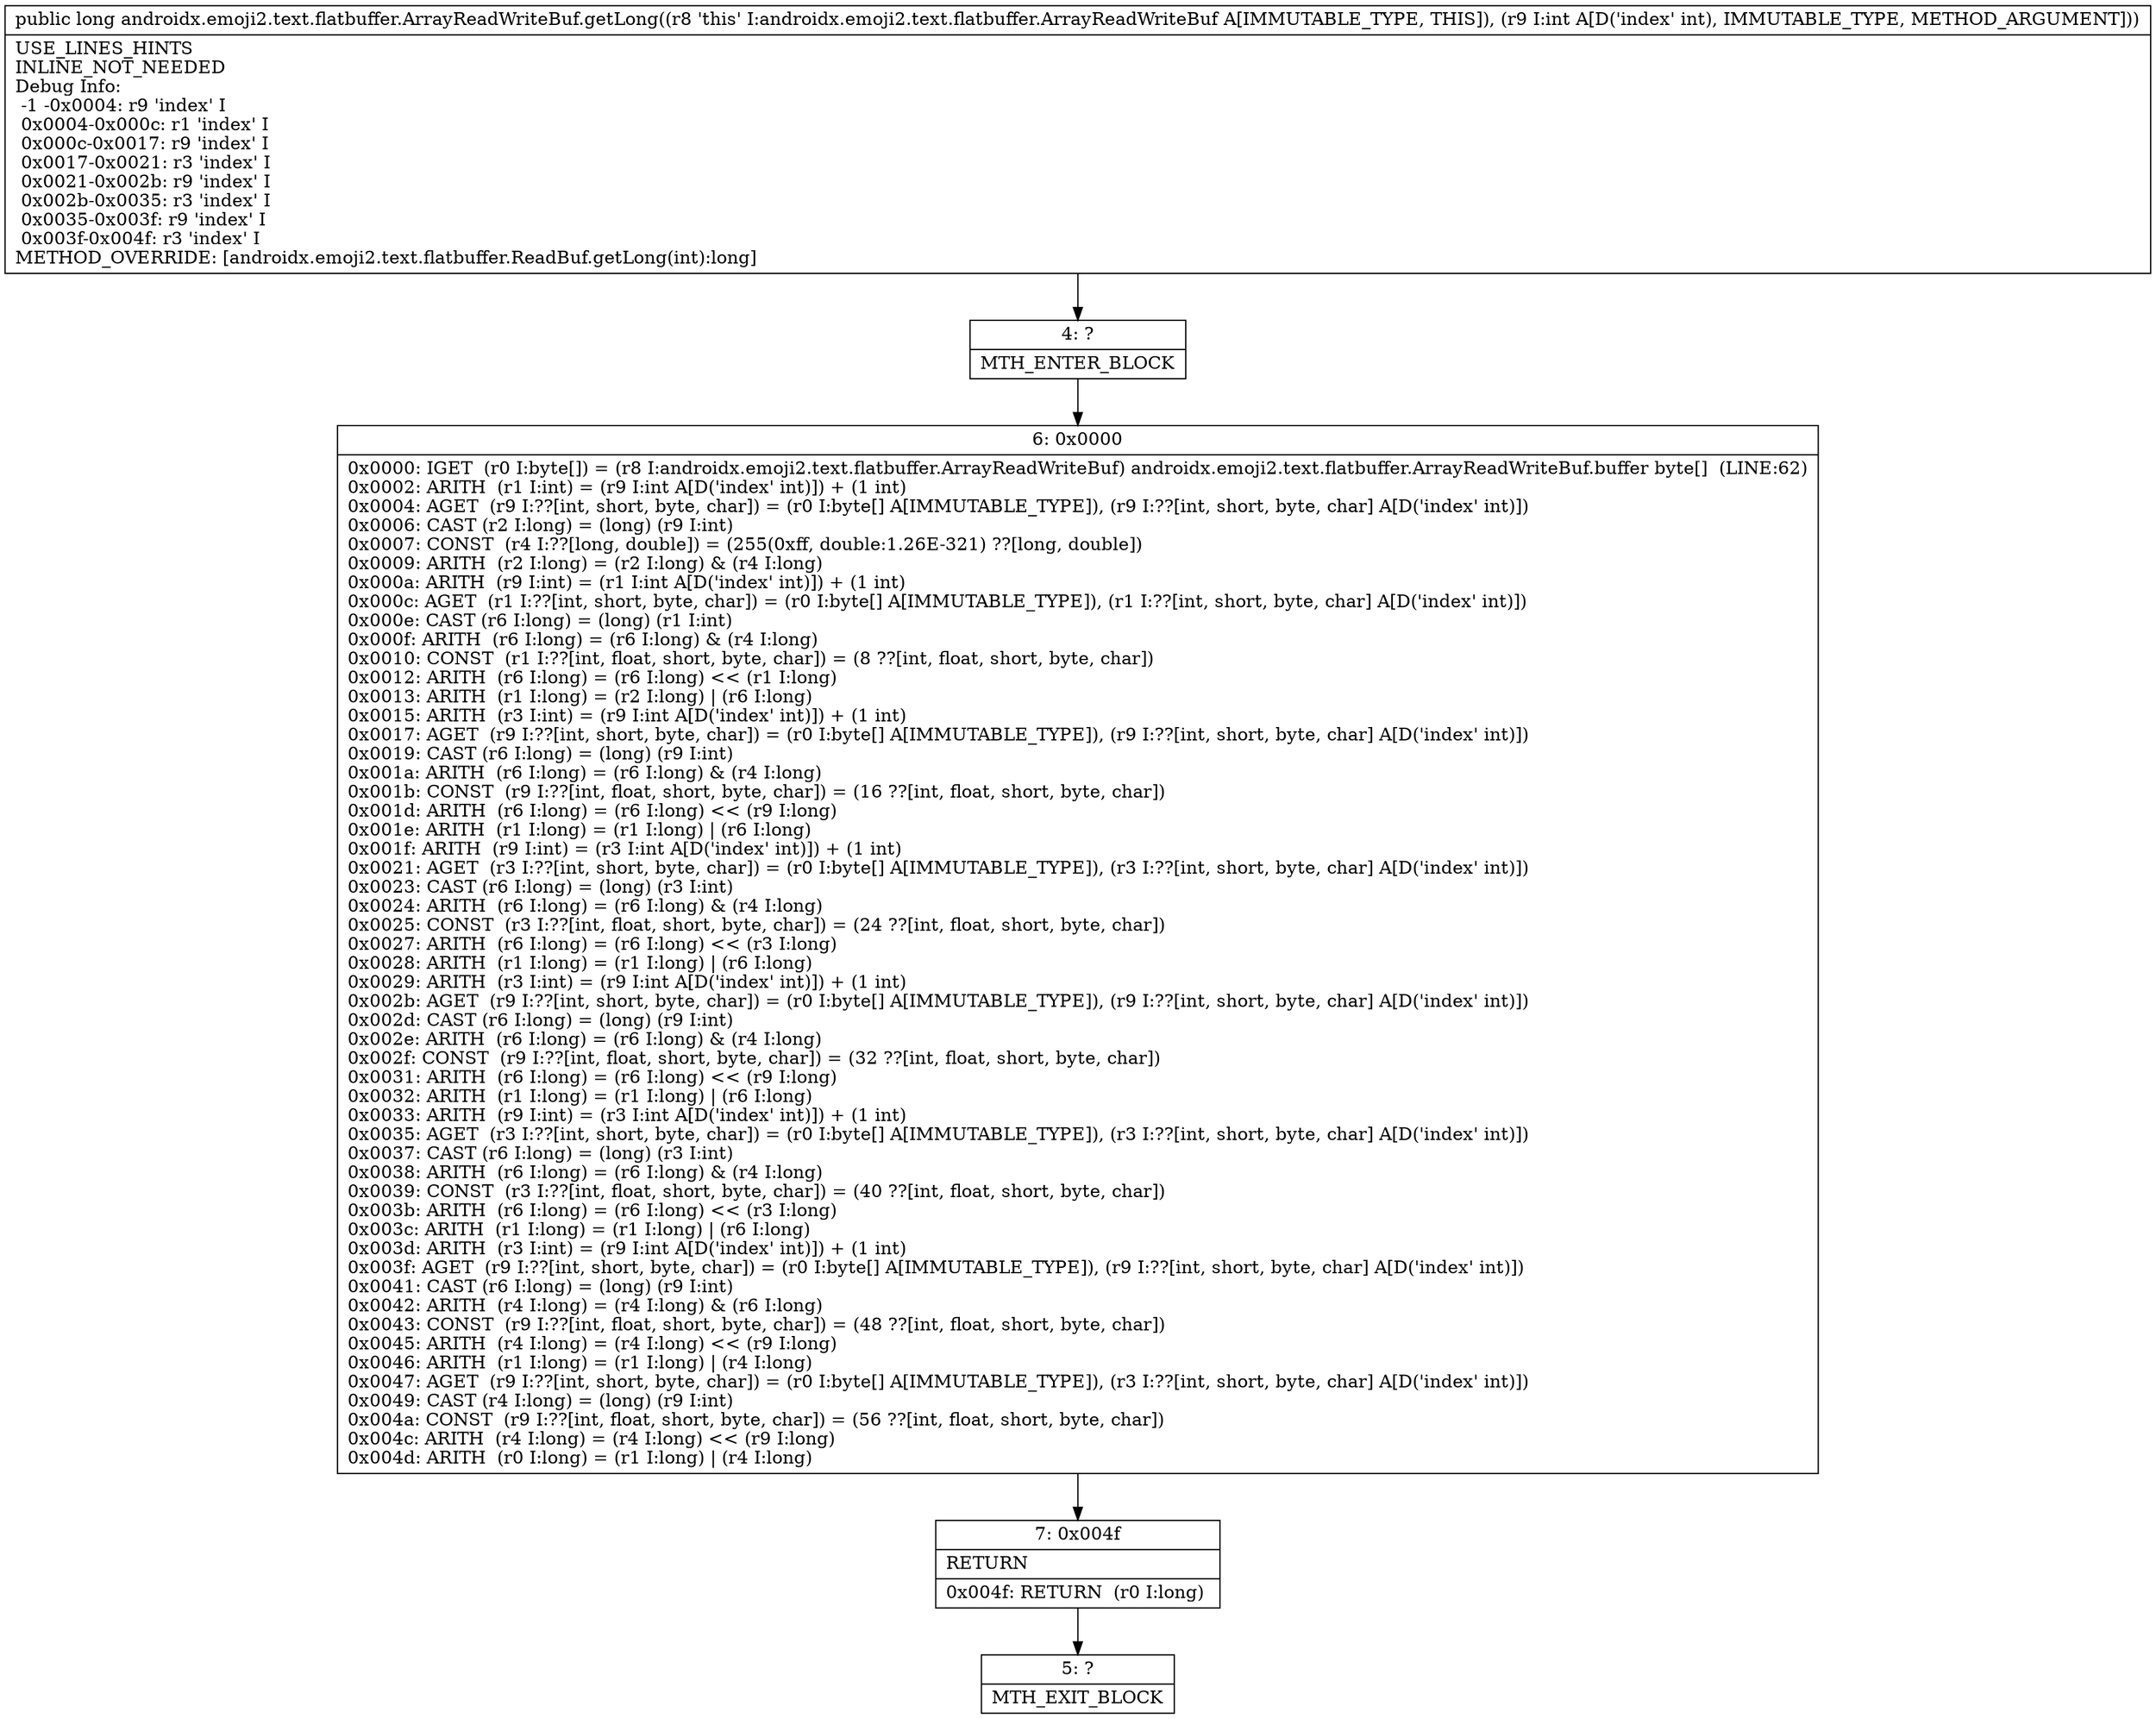 digraph "CFG forandroidx.emoji2.text.flatbuffer.ArrayReadWriteBuf.getLong(I)J" {
Node_4 [shape=record,label="{4\:\ ?|MTH_ENTER_BLOCK\l}"];
Node_6 [shape=record,label="{6\:\ 0x0000|0x0000: IGET  (r0 I:byte[]) = (r8 I:androidx.emoji2.text.flatbuffer.ArrayReadWriteBuf) androidx.emoji2.text.flatbuffer.ArrayReadWriteBuf.buffer byte[]  (LINE:62)\l0x0002: ARITH  (r1 I:int) = (r9 I:int A[D('index' int)]) + (1 int) \l0x0004: AGET  (r9 I:??[int, short, byte, char]) = (r0 I:byte[] A[IMMUTABLE_TYPE]), (r9 I:??[int, short, byte, char] A[D('index' int)]) \l0x0006: CAST (r2 I:long) = (long) (r9 I:int) \l0x0007: CONST  (r4 I:??[long, double]) = (255(0xff, double:1.26E\-321) ??[long, double]) \l0x0009: ARITH  (r2 I:long) = (r2 I:long) & (r4 I:long) \l0x000a: ARITH  (r9 I:int) = (r1 I:int A[D('index' int)]) + (1 int) \l0x000c: AGET  (r1 I:??[int, short, byte, char]) = (r0 I:byte[] A[IMMUTABLE_TYPE]), (r1 I:??[int, short, byte, char] A[D('index' int)]) \l0x000e: CAST (r6 I:long) = (long) (r1 I:int) \l0x000f: ARITH  (r6 I:long) = (r6 I:long) & (r4 I:long) \l0x0010: CONST  (r1 I:??[int, float, short, byte, char]) = (8 ??[int, float, short, byte, char]) \l0x0012: ARITH  (r6 I:long) = (r6 I:long) \<\< (r1 I:long) \l0x0013: ARITH  (r1 I:long) = (r2 I:long) \| (r6 I:long) \l0x0015: ARITH  (r3 I:int) = (r9 I:int A[D('index' int)]) + (1 int) \l0x0017: AGET  (r9 I:??[int, short, byte, char]) = (r0 I:byte[] A[IMMUTABLE_TYPE]), (r9 I:??[int, short, byte, char] A[D('index' int)]) \l0x0019: CAST (r6 I:long) = (long) (r9 I:int) \l0x001a: ARITH  (r6 I:long) = (r6 I:long) & (r4 I:long) \l0x001b: CONST  (r9 I:??[int, float, short, byte, char]) = (16 ??[int, float, short, byte, char]) \l0x001d: ARITH  (r6 I:long) = (r6 I:long) \<\< (r9 I:long) \l0x001e: ARITH  (r1 I:long) = (r1 I:long) \| (r6 I:long) \l0x001f: ARITH  (r9 I:int) = (r3 I:int A[D('index' int)]) + (1 int) \l0x0021: AGET  (r3 I:??[int, short, byte, char]) = (r0 I:byte[] A[IMMUTABLE_TYPE]), (r3 I:??[int, short, byte, char] A[D('index' int)]) \l0x0023: CAST (r6 I:long) = (long) (r3 I:int) \l0x0024: ARITH  (r6 I:long) = (r6 I:long) & (r4 I:long) \l0x0025: CONST  (r3 I:??[int, float, short, byte, char]) = (24 ??[int, float, short, byte, char]) \l0x0027: ARITH  (r6 I:long) = (r6 I:long) \<\< (r3 I:long) \l0x0028: ARITH  (r1 I:long) = (r1 I:long) \| (r6 I:long) \l0x0029: ARITH  (r3 I:int) = (r9 I:int A[D('index' int)]) + (1 int) \l0x002b: AGET  (r9 I:??[int, short, byte, char]) = (r0 I:byte[] A[IMMUTABLE_TYPE]), (r9 I:??[int, short, byte, char] A[D('index' int)]) \l0x002d: CAST (r6 I:long) = (long) (r9 I:int) \l0x002e: ARITH  (r6 I:long) = (r6 I:long) & (r4 I:long) \l0x002f: CONST  (r9 I:??[int, float, short, byte, char]) = (32 ??[int, float, short, byte, char]) \l0x0031: ARITH  (r6 I:long) = (r6 I:long) \<\< (r9 I:long) \l0x0032: ARITH  (r1 I:long) = (r1 I:long) \| (r6 I:long) \l0x0033: ARITH  (r9 I:int) = (r3 I:int A[D('index' int)]) + (1 int) \l0x0035: AGET  (r3 I:??[int, short, byte, char]) = (r0 I:byte[] A[IMMUTABLE_TYPE]), (r3 I:??[int, short, byte, char] A[D('index' int)]) \l0x0037: CAST (r6 I:long) = (long) (r3 I:int) \l0x0038: ARITH  (r6 I:long) = (r6 I:long) & (r4 I:long) \l0x0039: CONST  (r3 I:??[int, float, short, byte, char]) = (40 ??[int, float, short, byte, char]) \l0x003b: ARITH  (r6 I:long) = (r6 I:long) \<\< (r3 I:long) \l0x003c: ARITH  (r1 I:long) = (r1 I:long) \| (r6 I:long) \l0x003d: ARITH  (r3 I:int) = (r9 I:int A[D('index' int)]) + (1 int) \l0x003f: AGET  (r9 I:??[int, short, byte, char]) = (r0 I:byte[] A[IMMUTABLE_TYPE]), (r9 I:??[int, short, byte, char] A[D('index' int)]) \l0x0041: CAST (r6 I:long) = (long) (r9 I:int) \l0x0042: ARITH  (r4 I:long) = (r4 I:long) & (r6 I:long) \l0x0043: CONST  (r9 I:??[int, float, short, byte, char]) = (48 ??[int, float, short, byte, char]) \l0x0045: ARITH  (r4 I:long) = (r4 I:long) \<\< (r9 I:long) \l0x0046: ARITH  (r1 I:long) = (r1 I:long) \| (r4 I:long) \l0x0047: AGET  (r9 I:??[int, short, byte, char]) = (r0 I:byte[] A[IMMUTABLE_TYPE]), (r3 I:??[int, short, byte, char] A[D('index' int)]) \l0x0049: CAST (r4 I:long) = (long) (r9 I:int) \l0x004a: CONST  (r9 I:??[int, float, short, byte, char]) = (56 ??[int, float, short, byte, char]) \l0x004c: ARITH  (r4 I:long) = (r4 I:long) \<\< (r9 I:long) \l0x004d: ARITH  (r0 I:long) = (r1 I:long) \| (r4 I:long) \l}"];
Node_7 [shape=record,label="{7\:\ 0x004f|RETURN\l|0x004f: RETURN  (r0 I:long) \l}"];
Node_5 [shape=record,label="{5\:\ ?|MTH_EXIT_BLOCK\l}"];
MethodNode[shape=record,label="{public long androidx.emoji2.text.flatbuffer.ArrayReadWriteBuf.getLong((r8 'this' I:androidx.emoji2.text.flatbuffer.ArrayReadWriteBuf A[IMMUTABLE_TYPE, THIS]), (r9 I:int A[D('index' int), IMMUTABLE_TYPE, METHOD_ARGUMENT]))  | USE_LINES_HINTS\lINLINE_NOT_NEEDED\lDebug Info:\l  \-1 \-0x0004: r9 'index' I\l  0x0004\-0x000c: r1 'index' I\l  0x000c\-0x0017: r9 'index' I\l  0x0017\-0x0021: r3 'index' I\l  0x0021\-0x002b: r9 'index' I\l  0x002b\-0x0035: r3 'index' I\l  0x0035\-0x003f: r9 'index' I\l  0x003f\-0x004f: r3 'index' I\lMETHOD_OVERRIDE: [androidx.emoji2.text.flatbuffer.ReadBuf.getLong(int):long]\l}"];
MethodNode -> Node_4;Node_4 -> Node_6;
Node_6 -> Node_7;
Node_7 -> Node_5;
}

